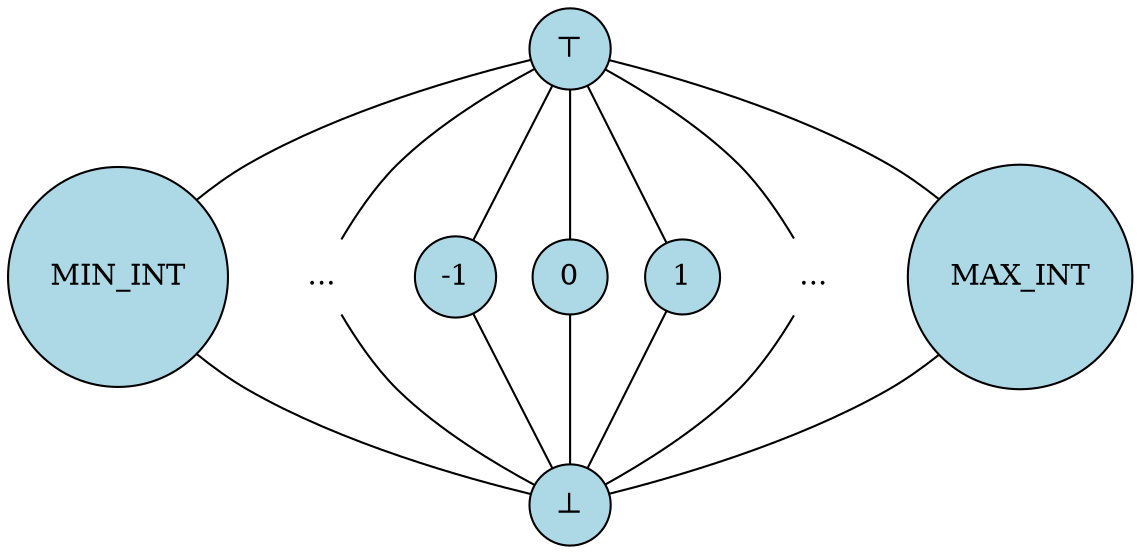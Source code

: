 digraph Lattice {
    // Define nodes
    node [shape=circle, style=filled, fillcolor=lightblue];
    Top [label="⊤"];
    Bottom [label="⊥"];

    A [label="MIN_INT"];
    B [label="..." shape=none style=none];
    C [label="-1"];
    D [label="0"];
    E [label="1"];
    F [label="..." shape=none style=none];
    G [label="MAX_INT"];


    // Define edges
    Top -> A [arrowhead=none];
    Top -> B [arrowhead=none];
    Top -> C [arrowhead=none];
    Top -> D [arrowhead=none];
    Top -> E [arrowhead=none];
    Top -> F [arrowhead=none];
    Top -> G [arrowhead=none];
    A -> Bottom [arrowhead=none];
    B -> Bottom [arrowhead=none];
    C -> Bottom [arrowhead=none];
    D -> Bottom [arrowhead=none];
    E -> Bottom [arrowhead=none];
    F -> Bottom [arrowhead=none];
    G -> Bottom [arrowhead=none];

    // Additional customization
    {rank=same; A; B; C; D; E; F; G; }
    {rank=same; Bottom;}
}
